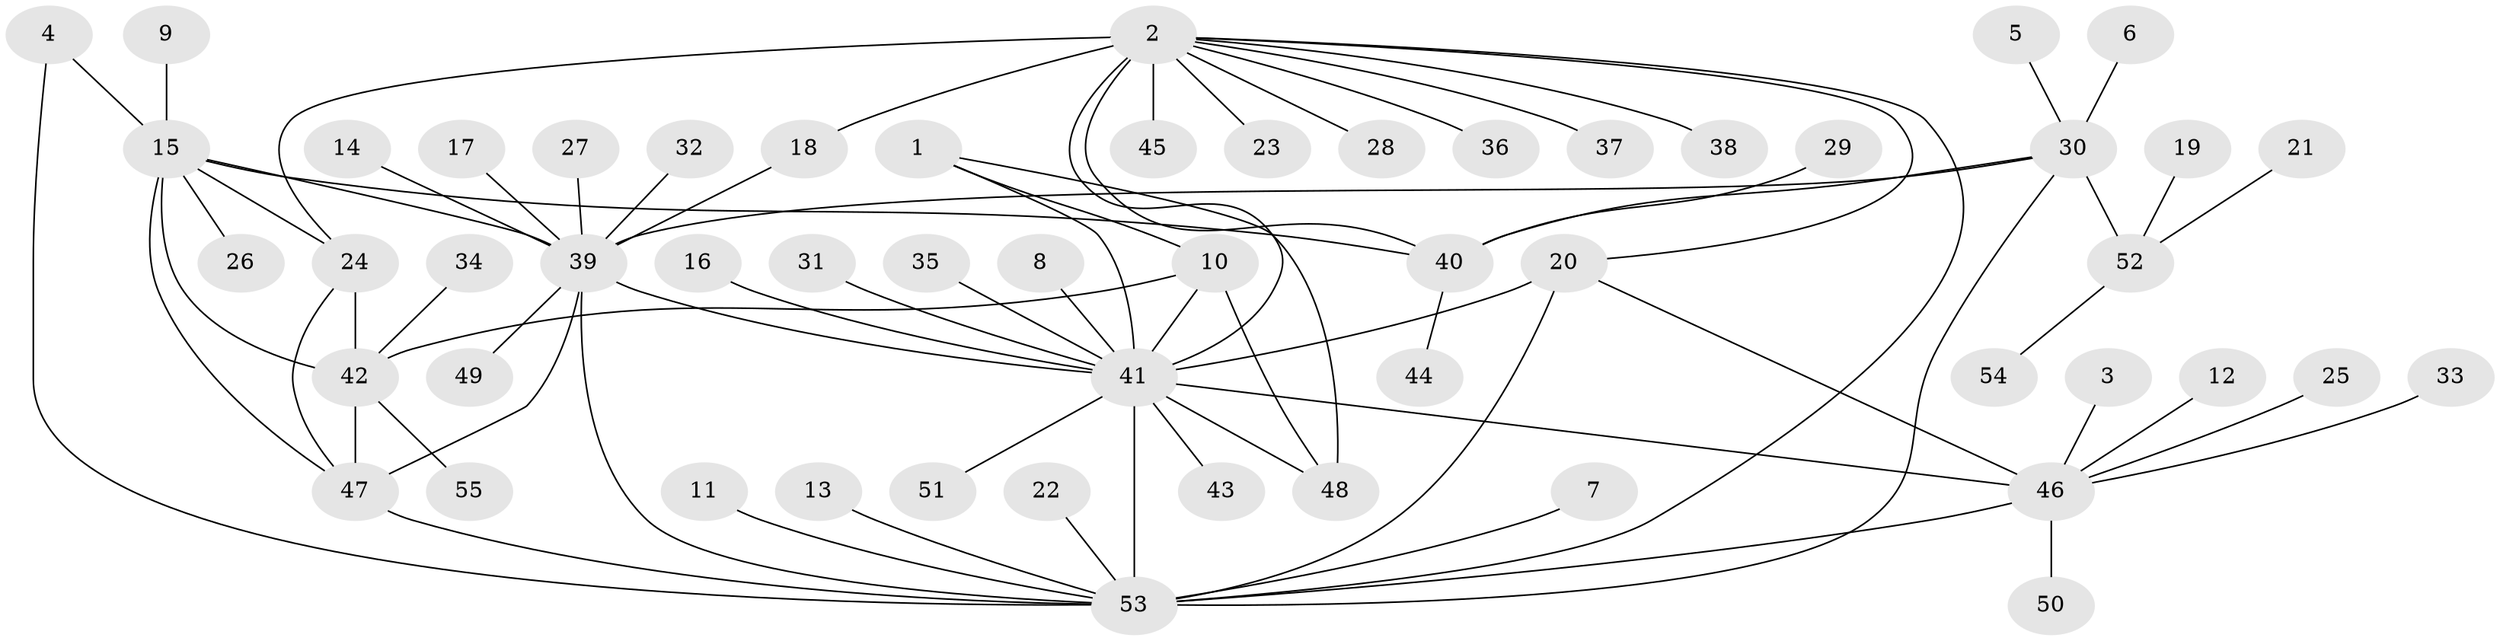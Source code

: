 // original degree distribution, {9: 0.02727272727272727, 8: 0.045454545454545456, 10: 0.00909090909090909, 5: 0.02727272727272727, 6: 0.045454545454545456, 7: 0.01818181818181818, 13: 0.02727272727272727, 4: 0.02727272727272727, 11: 0.00909090909090909, 1: 0.6181818181818182, 2: 0.10909090909090909, 3: 0.03636363636363636}
// Generated by graph-tools (version 1.1) at 2025/26/03/09/25 03:26:37]
// undirected, 55 vertices, 75 edges
graph export_dot {
graph [start="1"]
  node [color=gray90,style=filled];
  1;
  2;
  3;
  4;
  5;
  6;
  7;
  8;
  9;
  10;
  11;
  12;
  13;
  14;
  15;
  16;
  17;
  18;
  19;
  20;
  21;
  22;
  23;
  24;
  25;
  26;
  27;
  28;
  29;
  30;
  31;
  32;
  33;
  34;
  35;
  36;
  37;
  38;
  39;
  40;
  41;
  42;
  43;
  44;
  45;
  46;
  47;
  48;
  49;
  50;
  51;
  52;
  53;
  54;
  55;
  1 -- 10 [weight=1.0];
  1 -- 41 [weight=1.0];
  1 -- 48 [weight=2.0];
  2 -- 18 [weight=1.0];
  2 -- 20 [weight=1.0];
  2 -- 23 [weight=1.0];
  2 -- 24 [weight=1.0];
  2 -- 28 [weight=1.0];
  2 -- 36 [weight=1.0];
  2 -- 37 [weight=1.0];
  2 -- 38 [weight=1.0];
  2 -- 40 [weight=4.0];
  2 -- 41 [weight=1.0];
  2 -- 45 [weight=1.0];
  2 -- 53 [weight=1.0];
  3 -- 46 [weight=1.0];
  4 -- 15 [weight=1.0];
  4 -- 53 [weight=1.0];
  5 -- 30 [weight=1.0];
  6 -- 30 [weight=1.0];
  7 -- 53 [weight=1.0];
  8 -- 41 [weight=1.0];
  9 -- 15 [weight=1.0];
  10 -- 41 [weight=1.0];
  10 -- 42 [weight=1.0];
  10 -- 48 [weight=2.0];
  11 -- 53 [weight=1.0];
  12 -- 46 [weight=1.0];
  13 -- 53 [weight=1.0];
  14 -- 39 [weight=1.0];
  15 -- 24 [weight=1.0];
  15 -- 26 [weight=1.0];
  15 -- 39 [weight=1.0];
  15 -- 40 [weight=1.0];
  15 -- 42 [weight=2.0];
  15 -- 47 [weight=1.0];
  16 -- 41 [weight=1.0];
  17 -- 39 [weight=1.0];
  18 -- 39 [weight=1.0];
  19 -- 52 [weight=1.0];
  20 -- 41 [weight=2.0];
  20 -- 46 [weight=2.0];
  20 -- 53 [weight=2.0];
  21 -- 52 [weight=1.0];
  22 -- 53 [weight=1.0];
  24 -- 42 [weight=2.0];
  24 -- 47 [weight=1.0];
  25 -- 46 [weight=1.0];
  27 -- 39 [weight=1.0];
  29 -- 40 [weight=1.0];
  30 -- 39 [weight=4.0];
  30 -- 40 [weight=1.0];
  30 -- 52 [weight=1.0];
  30 -- 53 [weight=2.0];
  31 -- 41 [weight=1.0];
  32 -- 39 [weight=1.0];
  33 -- 46 [weight=1.0];
  34 -- 42 [weight=1.0];
  35 -- 41 [weight=1.0];
  39 -- 41 [weight=1.0];
  39 -- 47 [weight=1.0];
  39 -- 49 [weight=1.0];
  39 -- 53 [weight=2.0];
  40 -- 44 [weight=1.0];
  41 -- 43 [weight=1.0];
  41 -- 46 [weight=1.0];
  41 -- 48 [weight=2.0];
  41 -- 51 [weight=1.0];
  41 -- 53 [weight=2.0];
  42 -- 47 [weight=2.0];
  42 -- 55 [weight=1.0];
  46 -- 50 [weight=1.0];
  46 -- 53 [weight=1.0];
  47 -- 53 [weight=1.0];
  52 -- 54 [weight=1.0];
}
